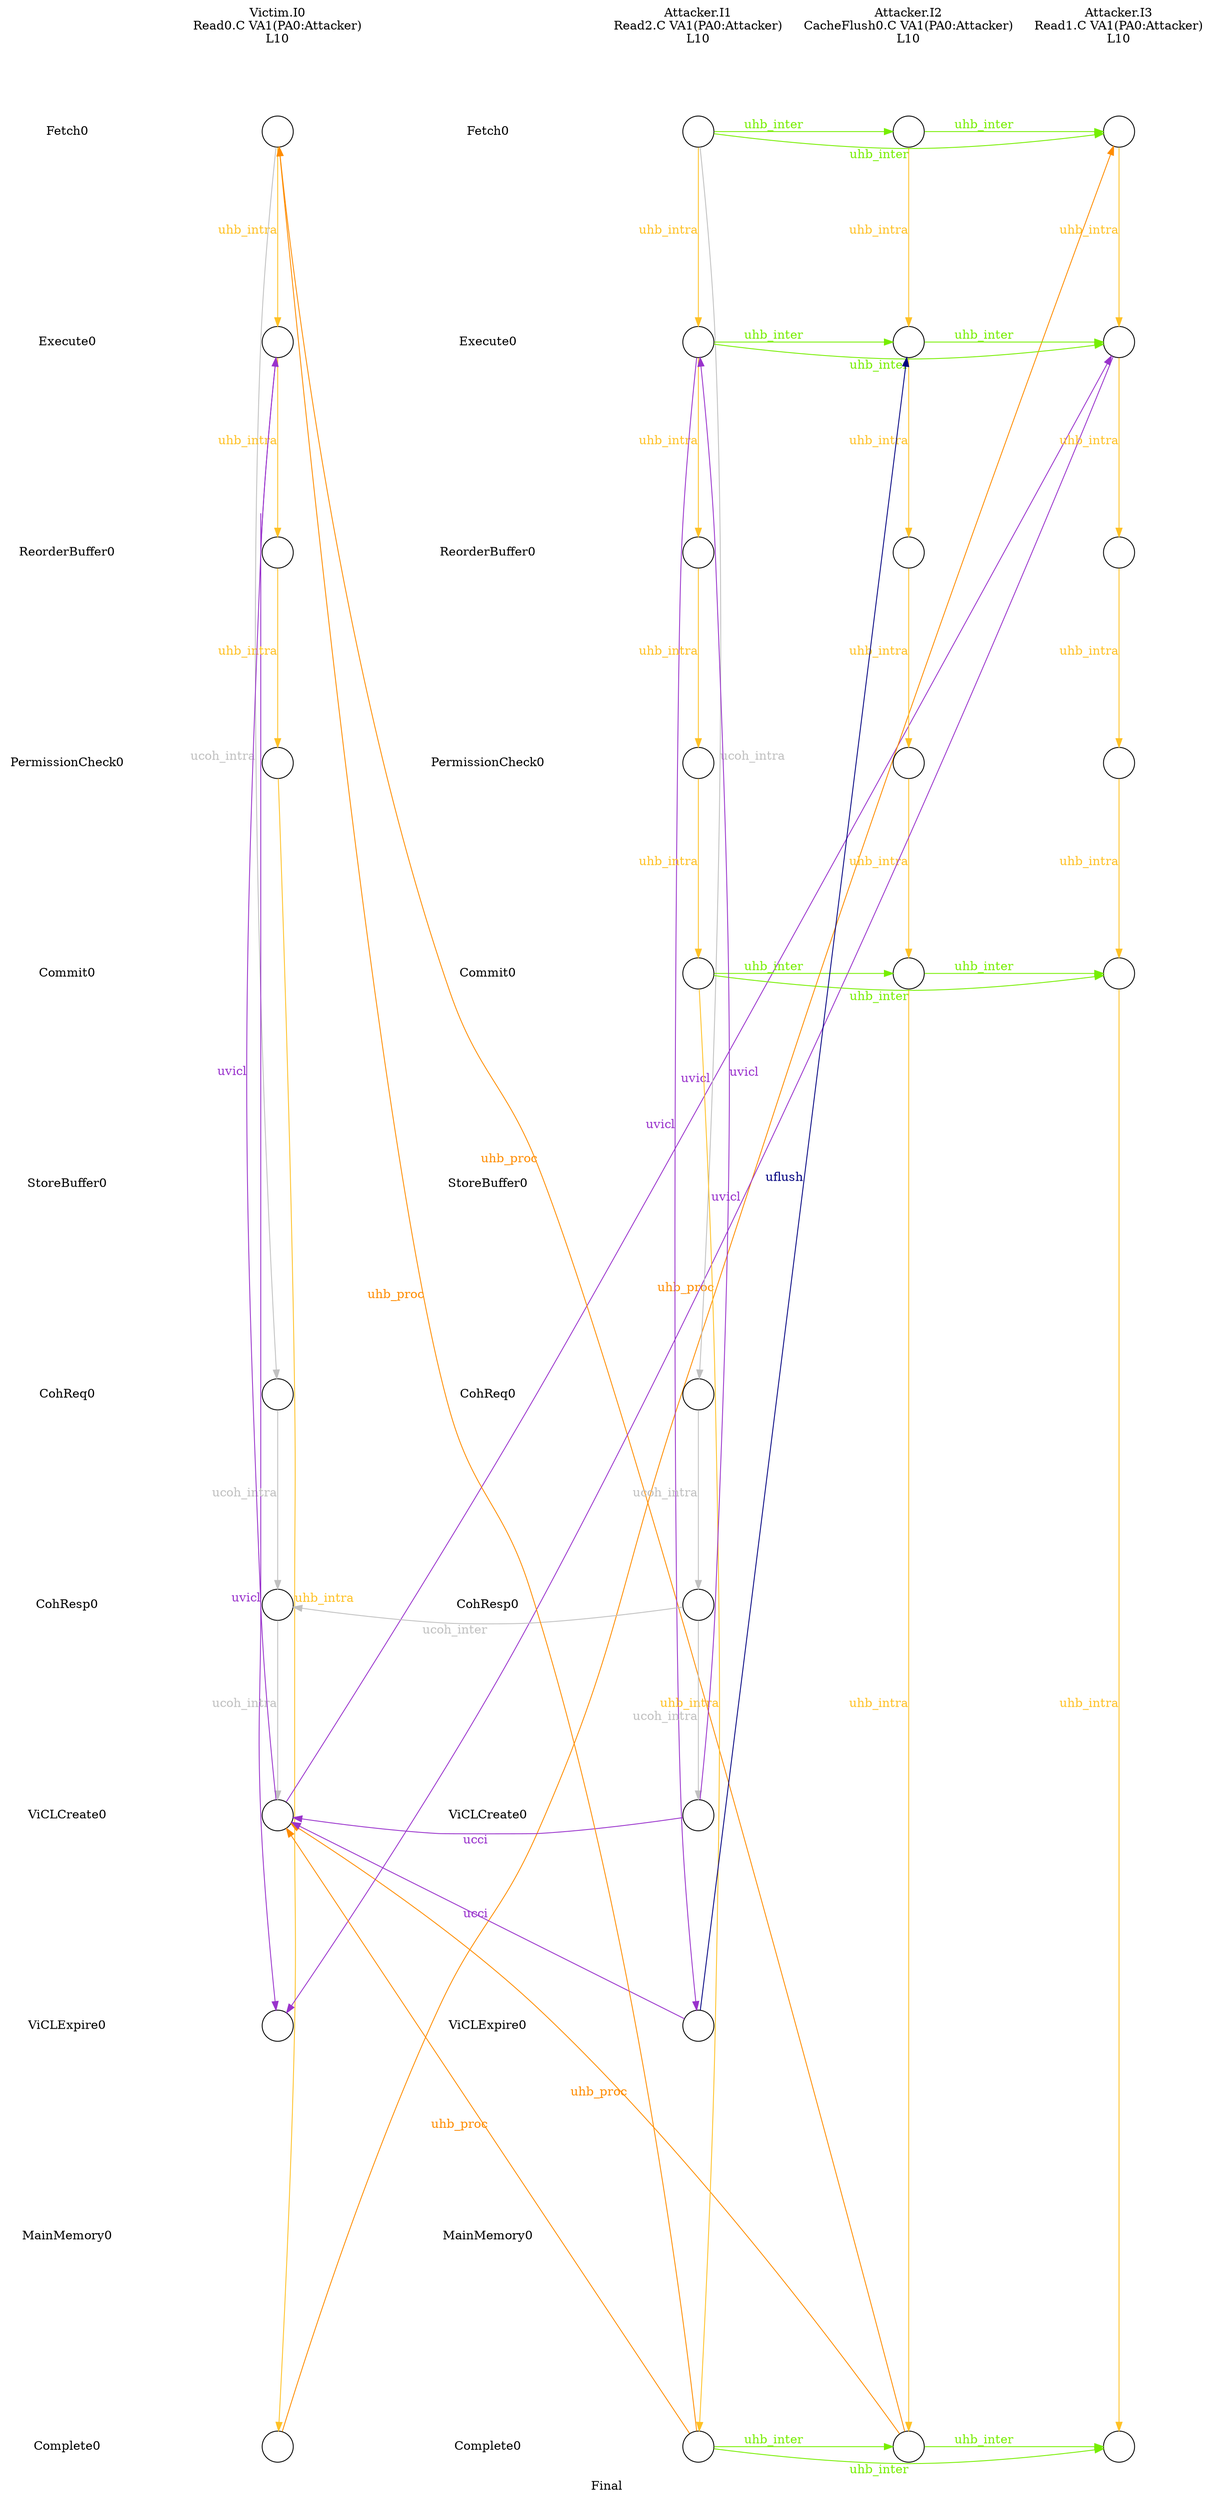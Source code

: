 digraph G {
	layout=neato;
	overlap=scale;
	splines=true;
	label="Final";
	n0_0_label [label="Victim.I0\nRead0.C VA1(PA0:Attacker)\nL10\n";pos="1,0.5!";shape=none];
	n1_0_label [label="Attacker.I1\nRead2.C VA1(PA0:Attacker)\nL10\n";pos="3,0.5!";shape=none];
	n2_0_label [label="Attacker.I2\nCacheFlush0.C VA1(PA0:Attacker)\nL10\n";pos="4,0.5!";shape=none];
	n3_0_label [label="Attacker.I3\nRead1.C VA1(PA0:Attacker)\nL10\n";pos="5,0.5!";shape=none];
	l0_8_label [label="ViCLCreate0";pos="0,-8!";shape=none];
	l0_7_label [label="CohResp0";pos="0,-7!";shape=none];
	l0_3_label [label="PermissionCheck0";pos="0,-3!";shape=none];
	l0_4_label [label="Commit0";pos="0,-4!";shape=none];
	l0_5_label [label="StoreBuffer0";pos="0,-5!";shape=none];
	l0_10_label [label="MainMemory0";pos="0,-10!";shape=none];
	l0_2_label [label="ReorderBuffer0";pos="0,-2!";shape=none];
	l0_6_label [label="CohReq0";pos="0,-6!";shape=none];
	l0_11_label [label="Complete0";pos="0,-11!";shape=none];
	l0_1_label [label="Execute0";pos="0,-1!";shape=none];
	l0_9_label [label="ViCLExpire0";pos="0,-9!";shape=none];
	l0_0_label [label="Fetch0";pos="0,-0!";shape=none];
	l2_8_label [label="ViCLCreate0";pos="2,-8!";shape=none];
	l2_7_label [label="CohResp0";pos="2,-7!";shape=none];
	l2_3_label [label="PermissionCheck0";pos="2,-3!";shape=none];
	l2_4_label [label="Commit0";pos="2,-4!";shape=none];
	l2_5_label [label="StoreBuffer0";pos="2,-5!";shape=none];
	l2_10_label [label="MainMemory0";pos="2,-10!";shape=none];
	l2_2_label [label="ReorderBuffer0";pos="2,-2!";shape=none];
	l2_6_label [label="CohReq0";pos="2,-6!";shape=none];
	l2_11_label [label="Complete0";pos="2,-11!";shape=none];
	l2_1_label [label="Execute0";pos="2,-1!";shape=none];
	l2_9_label [label="ViCLExpire0";pos="2,-9!";shape=none];
	l2_0_label [label="Fetch0";pos="2,-0!";shape=none];
	n0_0_0_0_Read0_at_0_0 [shape=circle;label="";pos="1,-0!";];
	n0_0_0_0_Read0_at_0_1 [shape=circle;label="";pos="1,-1!";];
	n0_0_0_0_Read0_at_0_2 [shape=circle;label="";pos="1,-2!";];
	n0_0_0_0_Read0_at_0_3 [shape=circle;label="";pos="1,-3!";];
	n0_0_0_0_Read0_at_0_6 [shape=circle;label="";pos="1,-6!";];
	n0_0_0_0_Read0_at_0_7 [shape=circle;label="";pos="1,-7!";];
	n0_0_0_0_Read0_at_0_8 [shape=circle;label="";pos="1,-8!";];
	n0_0_0_0_Read0_at_0_9 [shape=circle;label="";pos="1,-9!";];
	n0_0_0_0_Read0_at_0_11 [shape=circle;label="";pos="1,-11!";];
	n2_1_0_0_CacheFlush0_at_1_0 [shape=circle;label="";pos="4,-0!";];
	n2_1_0_0_CacheFlush0_at_1_1 [shape=circle;label="";pos="4,-1!";];
	n2_1_0_0_CacheFlush0_at_1_2 [shape=circle;label="";pos="4,-2!";];
	n2_1_0_0_CacheFlush0_at_1_3 [shape=circle;label="";pos="4,-3!";];
	n2_1_0_0_CacheFlush0_at_1_4 [shape=circle;label="";pos="4,-4!";];
	n2_1_0_0_CacheFlush0_at_1_11 [shape=circle;label="";pos="4,-11!";];
	n3_1_0_0_Read1_at_1_0 [shape=circle;label="";pos="5,-0!";];
	n3_1_0_0_Read1_at_1_1 [shape=circle;label="";pos="5,-1!";];
	n3_1_0_0_Read1_at_1_2 [shape=circle;label="";pos="5,-2!";];
	n3_1_0_0_Read1_at_1_3 [shape=circle;label="";pos="5,-3!";];
	n3_1_0_0_Read1_at_1_4 [shape=circle;label="";pos="5,-4!";];
	n3_1_0_0_Read1_at_1_11 [shape=circle;label="";pos="5,-11!";];
	n1_1_0_0_Read2_at_1_0 [shape=circle;label="";pos="3,-0!";];
	n1_1_0_0_Read2_at_1_1 [shape=circle;label="";pos="3,-1!";];
	n1_1_0_0_Read2_at_1_2 [shape=circle;label="";pos="3,-2!";];
	n1_1_0_0_Read2_at_1_3 [shape=circle;label="";pos="3,-3!";];
	n1_1_0_0_Read2_at_1_4 [shape=circle;label="";pos="3,-4!";];
	n1_1_0_0_Read2_at_1_6 [shape=circle;label="";pos="3,-6!";];
	n1_1_0_0_Read2_at_1_7 [shape=circle;label="";pos="3,-7!";];
	n1_1_0_0_Read2_at_1_8 [shape=circle;label="";pos="3,-8!";];
	n1_1_0_0_Read2_at_1_9 [shape=circle;label="";pos="3,-9!";];
	n1_1_0_0_Read2_at_1_11 [shape=circle;label="";pos="3,-11!";];
	n1_1_0_0_Read2_at_1_7 -> n0_0_0_0_Read0_at_0_7[label="ucoh_inter";constraint=false;color="gray";fontcolor="gray";];
	n0_0_0_0_Read0_at_0_11 -> n3_1_0_0_Read1_at_1_0[label="uhb_proc";constraint=false;color="darkorange";fontcolor="darkorange";];
	n2_1_0_0_CacheFlush0_at_1_11 -> n0_0_0_0_Read0_at_0_0[label="uhb_proc";constraint=false;color="darkorange";fontcolor="darkorange";];
	n2_1_0_0_CacheFlush0_at_1_11 -> n0_0_0_0_Read0_at_0_8[label="uhb_proc";constraint=false;color="darkorange";fontcolor="darkorange";];
	n1_1_0_0_Read2_at_1_11 -> n0_0_0_0_Read0_at_0_0[label="uhb_proc";constraint=false;color="darkorange";fontcolor="darkorange";];
	n1_1_0_0_Read2_at_1_11 -> n0_0_0_0_Read0_at_0_8[label="uhb_proc";constraint=false;color="darkorange";fontcolor="darkorange";];
	n0_0_0_0_Read0_at_0_0 -> n0_0_0_0_Read0_at_0_1[label="uhb_intra";constraint=false;color="goldenrod1";fontcolor="goldenrod1";];
	n0_0_0_0_Read0_at_0_1 -> n0_0_0_0_Read0_at_0_2[label="uhb_intra";constraint=false;color="goldenrod1";fontcolor="goldenrod1";];
	n0_0_0_0_Read0_at_0_2 -> n0_0_0_0_Read0_at_0_3[label="uhb_intra";constraint=false;color="goldenrod1";fontcolor="goldenrod1";];
	n0_0_0_0_Read0_at_0_3 -> n0_0_0_0_Read0_at_0_11[label="uhb_intra";constraint=false;color="goldenrod1";fontcolor="goldenrod1";];
	n2_1_0_0_CacheFlush0_at_1_0 -> n2_1_0_0_CacheFlush0_at_1_1[label="uhb_intra";constraint=false;color="goldenrod1";fontcolor="goldenrod1";];
	n2_1_0_0_CacheFlush0_at_1_1 -> n2_1_0_0_CacheFlush0_at_1_2[label="uhb_intra";constraint=false;color="goldenrod1";fontcolor="goldenrod1";];
	n2_1_0_0_CacheFlush0_at_1_2 -> n2_1_0_0_CacheFlush0_at_1_3[label="uhb_intra";constraint=false;color="goldenrod1";fontcolor="goldenrod1";];
	n2_1_0_0_CacheFlush0_at_1_3 -> n2_1_0_0_CacheFlush0_at_1_4[label="uhb_intra";constraint=false;color="goldenrod1";fontcolor="goldenrod1";];
	n2_1_0_0_CacheFlush0_at_1_4 -> n2_1_0_0_CacheFlush0_at_1_11[label="uhb_intra";constraint=false;color="goldenrod1";fontcolor="goldenrod1";];
	n3_1_0_0_Read1_at_1_0 -> n3_1_0_0_Read1_at_1_1[label="uhb_intra";constraint=false;color="goldenrod1";fontcolor="goldenrod1";];
	n3_1_0_0_Read1_at_1_1 -> n3_1_0_0_Read1_at_1_2[label="uhb_intra";constraint=false;color="goldenrod1";fontcolor="goldenrod1";];
	n3_1_0_0_Read1_at_1_2 -> n3_1_0_0_Read1_at_1_3[label="uhb_intra";constraint=false;color="goldenrod1";fontcolor="goldenrod1";];
	n3_1_0_0_Read1_at_1_3 -> n3_1_0_0_Read1_at_1_4[label="uhb_intra";constraint=false;color="goldenrod1";fontcolor="goldenrod1";];
	n3_1_0_0_Read1_at_1_4 -> n3_1_0_0_Read1_at_1_11[label="uhb_intra";constraint=false;color="goldenrod1";fontcolor="goldenrod1";];
	n1_1_0_0_Read2_at_1_0 -> n1_1_0_0_Read2_at_1_1[label="uhb_intra";constraint=false;color="goldenrod1";fontcolor="goldenrod1";];
	n1_1_0_0_Read2_at_1_1 -> n1_1_0_0_Read2_at_1_2[label="uhb_intra";constraint=false;color="goldenrod1";fontcolor="goldenrod1";];
	n1_1_0_0_Read2_at_1_2 -> n1_1_0_0_Read2_at_1_3[label="uhb_intra";constraint=false;color="goldenrod1";fontcolor="goldenrod1";];
	n1_1_0_0_Read2_at_1_3 -> n1_1_0_0_Read2_at_1_4[label="uhb_intra";constraint=false;color="goldenrod1";fontcolor="goldenrod1";];
	n1_1_0_0_Read2_at_1_4 -> n1_1_0_0_Read2_at_1_11[label="uhb_intra";constraint=false;color="goldenrod1";fontcolor="goldenrod1";];
	n1_1_0_0_Read2_at_1_8 -> n0_0_0_0_Read0_at_0_8[label="ucci";constraint=false;color="darkorchid";fontcolor="darkorchid";];
	n1_1_0_0_Read2_at_1_9 -> n0_0_0_0_Read0_at_0_8[label="ucci";constraint=false;color="darkorchid";fontcolor="darkorchid";];
	n2_1_0_0_CacheFlush0_at_1_0 -> n3_1_0_0_Read1_at_1_0[label="uhb_inter";constraint=false;color="chartreuse2";fontcolor="chartreuse2";];
	n2_1_0_0_CacheFlush0_at_1_1 -> n3_1_0_0_Read1_at_1_1[label="uhb_inter";constraint=false;color="chartreuse2";fontcolor="chartreuse2";];
	n2_1_0_0_CacheFlush0_at_1_4 -> n3_1_0_0_Read1_at_1_4[label="uhb_inter";constraint=false;color="chartreuse2";fontcolor="chartreuse2";];
	n2_1_0_0_CacheFlush0_at_1_11 -> n3_1_0_0_Read1_at_1_11[label="uhb_inter";constraint=false;color="chartreuse2";fontcolor="chartreuse2";];
	n1_1_0_0_Read2_at_1_0 -> n2_1_0_0_CacheFlush0_at_1_0[label="uhb_inter";constraint=false;color="chartreuse2";fontcolor="chartreuse2";];
	n1_1_0_0_Read2_at_1_0 -> n3_1_0_0_Read1_at_1_0[label="uhb_inter";constraint=false;color="chartreuse2";fontcolor="chartreuse2";];
	n1_1_0_0_Read2_at_1_1 -> n2_1_0_0_CacheFlush0_at_1_1[label="uhb_inter";constraint=false;color="chartreuse2";fontcolor="chartreuse2";];
	n1_1_0_0_Read2_at_1_1 -> n3_1_0_0_Read1_at_1_1[label="uhb_inter";constraint=false;color="chartreuse2";fontcolor="chartreuse2";];
	n1_1_0_0_Read2_at_1_4 -> n2_1_0_0_CacheFlush0_at_1_4[label="uhb_inter";constraint=false;color="chartreuse2";fontcolor="chartreuse2";];
	n1_1_0_0_Read2_at_1_4 -> n3_1_0_0_Read1_at_1_4[label="uhb_inter";constraint=false;color="chartreuse2";fontcolor="chartreuse2";];
	n1_1_0_0_Read2_at_1_11 -> n2_1_0_0_CacheFlush0_at_1_11[label="uhb_inter";constraint=false;color="chartreuse2";fontcolor="chartreuse2";];
	n1_1_0_0_Read2_at_1_11 -> n3_1_0_0_Read1_at_1_11[label="uhb_inter";constraint=false;color="chartreuse2";fontcolor="chartreuse2";];
	n0_0_0_0_Read0_at_0_1 -> n0_0_0_0_Read0_at_0_9[label="uvicl";constraint=false;color="darkorchid";fontcolor="darkorchid";];
	n0_0_0_0_Read0_at_0_8 -> n0_0_0_0_Read0_at_0_1[label="uvicl";constraint=false;color="darkorchid";fontcolor="darkorchid";];
	n0_0_0_0_Read0_at_0_8 -> n3_1_0_0_Read1_at_1_1[label="uvicl";constraint=false;color="darkorchid";fontcolor="darkorchid";];
	n3_1_0_0_Read1_at_1_1 -> n0_0_0_0_Read0_at_0_9[label="uvicl";constraint=false;color="darkorchid";fontcolor="darkorchid";];
	n1_1_0_0_Read2_at_1_1 -> n1_1_0_0_Read2_at_1_9[label="uvicl";constraint=false;color="darkorchid";fontcolor="darkorchid";];
	n1_1_0_0_Read2_at_1_8 -> n1_1_0_0_Read2_at_1_1[label="uvicl";constraint=false;color="darkorchid";fontcolor="darkorchid";];
	n1_1_0_0_Read2_at_1_9 -> n2_1_0_0_CacheFlush0_at_1_1[label="uflush";constraint=false;color="navy";fontcolor="navy";];
	n0_0_0_0_Read0_at_0_0 -> n0_0_0_0_Read0_at_0_6[label="ucoh_intra";constraint=false;color="gray";fontcolor="gray";];
	n0_0_0_0_Read0_at_0_6 -> n0_0_0_0_Read0_at_0_7[label="ucoh_intra";constraint=false;color="gray";fontcolor="gray";];
	n0_0_0_0_Read0_at_0_7 -> n0_0_0_0_Read0_at_0_8[label="ucoh_intra";constraint=false;color="gray";fontcolor="gray";];
	n1_1_0_0_Read2_at_1_0 -> n1_1_0_0_Read2_at_1_6[label="ucoh_intra";constraint=false;color="gray";fontcolor="gray";];
	n1_1_0_0_Read2_at_1_6 -> n1_1_0_0_Read2_at_1_7[label="ucoh_intra";constraint=false;color="gray";fontcolor="gray";];
	n1_1_0_0_Read2_at_1_7 -> n1_1_0_0_Read2_at_1_8[label="ucoh_intra";constraint=false;color="gray";fontcolor="gray";];
}
